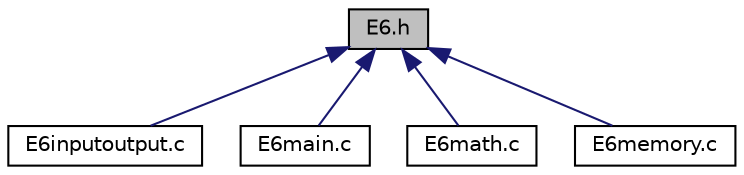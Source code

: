 digraph "E6.h"
{
  edge [fontname="Helvetica",fontsize="10",labelfontname="Helvetica",labelfontsize="10"];
  node [fontname="Helvetica",fontsize="10",shape=record];
  Node1 [label="E6.h",height=0.2,width=0.4,color="black", fillcolor="grey75", style="filled", fontcolor="black"];
  Node1 -> Node2 [dir="back",color="midnightblue",fontsize="10",style="solid",fontname="Helvetica"];
  Node2 [label="E6inputoutput.c",height=0.2,width=0.4,color="black", fillcolor="white", style="filled",URL="$E6inputoutput_8c.html",tooltip="En este archivo estan las funciones que modifican e imprimen la matriz. "];
  Node1 -> Node3 [dir="back",color="midnightblue",fontsize="10",style="solid",fontname="Helvetica"];
  Node3 [label="E6main.c",height=0.2,width=0.4,color="black", fillcolor="white", style="filled",URL="$E6main_8c.html",tooltip="Este archivo almacena el main del programa correspondiente al ejercicio 6. "];
  Node1 -> Node4 [dir="back",color="midnightblue",fontsize="10",style="solid",fontname="Helvetica"];
  Node4 [label="E6math.c",height=0.2,width=0.4,color="black", fillcolor="white", style="filled",URL="$E6math_8c.html",tooltip="En este archivo estan las funciones que buscan cosas en la matriz. "];
  Node1 -> Node5 [dir="back",color="midnightblue",fontsize="10",style="solid",fontname="Helvetica"];
  Node5 [label="E6memory.c",height=0.2,width=0.4,color="black", fillcolor="white", style="filled",URL="$E6memory_8c.html",tooltip="En este archivo estan las funciones que trabajan con memoria. "];
}

